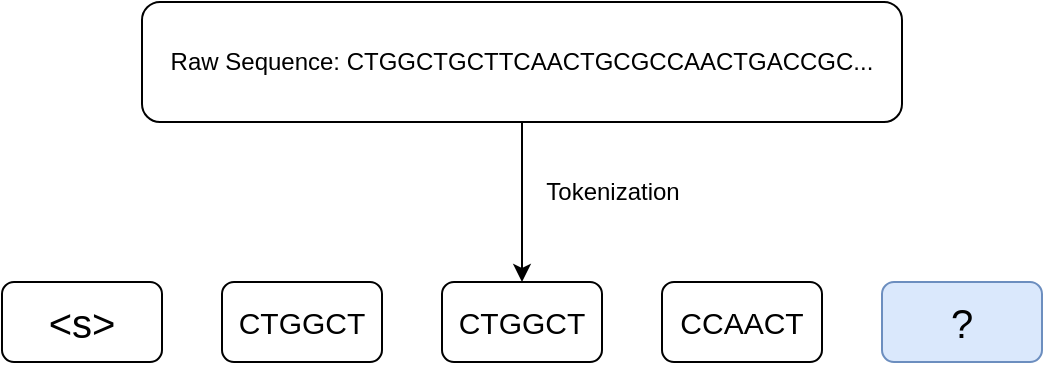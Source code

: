 <mxfile version="28.0.6">
  <diagram name="Page-1" id="XRGcRZA84xJ_BBarx-h9">
    <mxGraphModel dx="1418" dy="786" grid="1" gridSize="10" guides="1" tooltips="1" connect="1" arrows="1" fold="1" page="1" pageScale="1" pageWidth="850" pageHeight="1100" math="0" shadow="0">
      <root>
        <mxCell id="0" />
        <mxCell id="1" parent="0" />
        <mxCell id="xloGMhkasINuL9V7zi06-1" value="Raw Sequence:&amp;nbsp;CTGGCTGCTTCAACTGCGCCAACTGACCGC..." style="rounded=1;whiteSpace=wrap;html=1;" parent="1" vertex="1">
          <mxGeometry x="235" y="60" width="380" height="60" as="geometry" />
        </mxCell>
        <mxCell id="xloGMhkasINuL9V7zi06-2" value="" style="endArrow=classic;html=1;rounded=0;exitX=0.5;exitY=1;exitDx=0;exitDy=0;" parent="1" source="xloGMhkasINuL9V7zi06-1" edge="1">
          <mxGeometry width="50" height="50" relative="1" as="geometry">
            <mxPoint x="425" y="140" as="sourcePoint" />
            <mxPoint x="425" y="200" as="targetPoint" />
          </mxGeometry>
        </mxCell>
        <mxCell id="xloGMhkasINuL9V7zi06-3" value="Tokenization" style="text;html=1;align=center;verticalAlign=middle;resizable=0;points=[];autosize=1;strokeColor=none;fillColor=none;rotation=0;" parent="1" vertex="1">
          <mxGeometry x="425" y="140" width="90" height="30" as="geometry" />
        </mxCell>
        <mxCell id="xloGMhkasINuL9V7zi06-4" value="&lt;font style=&quot;font-size: 20px;&quot;&gt;&amp;lt;s&amp;gt;&lt;/font&gt;" style="rounded=1;whiteSpace=wrap;html=1;" parent="1" vertex="1">
          <mxGeometry x="165" y="200" width="80" height="40" as="geometry" />
        </mxCell>
        <mxCell id="xloGMhkasINuL9V7zi06-5" value="&lt;font style=&quot;font-size: 15px;&quot;&gt;CTGGCT&lt;/font&gt;" style="rounded=1;whiteSpace=wrap;html=1;" parent="1" vertex="1">
          <mxGeometry x="275" y="200" width="80" height="40" as="geometry" />
        </mxCell>
        <mxCell id="xloGMhkasINuL9V7zi06-6" value="&lt;font style=&quot;font-size: 15px;&quot;&gt;CTGGCT&lt;/font&gt;" style="rounded=1;whiteSpace=wrap;html=1;" parent="1" vertex="1">
          <mxGeometry x="385" y="200" width="80" height="40" as="geometry" />
        </mxCell>
        <mxCell id="B88EIdXbSWaDTcQT7I1L-1" value="&lt;font style=&quot;font-size: 15px;&quot;&gt;CCAACT&lt;/font&gt;" style="rounded=1;whiteSpace=wrap;html=1;" vertex="1" parent="1">
          <mxGeometry x="495" y="200" width="80" height="40" as="geometry" />
        </mxCell>
        <mxCell id="B88EIdXbSWaDTcQT7I1L-2" value="&lt;font style=&quot;font-size: 20px;&quot;&gt;?&lt;/font&gt;" style="rounded=1;whiteSpace=wrap;html=1;fillColor=#dae8fc;strokeColor=#6c8ebf;" vertex="1" parent="1">
          <mxGeometry x="605" y="200" width="80" height="40" as="geometry" />
        </mxCell>
      </root>
    </mxGraphModel>
  </diagram>
</mxfile>

